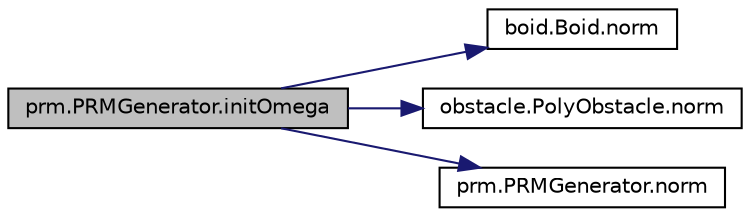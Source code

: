 digraph "prm.PRMGenerator.initOmega"
{
  edge [fontname="Helvetica",fontsize="10",labelfontname="Helvetica",labelfontsize="10"];
  node [fontname="Helvetica",fontsize="10",shape=record];
  rankdir="LR";
  Node1 [label="prm.PRMGenerator.initOmega",height=0.2,width=0.4,color="black", fillcolor="grey75", style="filled" fontcolor="black"];
  Node1 -> Node2 [color="midnightblue",fontsize="10",style="solid",fontname="Helvetica"];
  Node2 [label="boid.Boid.norm",height=0.2,width=0.4,color="black", fillcolor="white", style="filled",URL="$classboid_1_1Boid.html#a576c57d100aa5743d610de30bf1a2b2c",tooltip="Gets the distance between two points. "];
  Node1 -> Node3 [color="midnightblue",fontsize="10",style="solid",fontname="Helvetica"];
  Node3 [label="obstacle.PolyObstacle.norm",height=0.2,width=0.4,color="black", fillcolor="white", style="filled",URL="$classobstacle_1_1PolyObstacle.html#a3392ccb4d22e752b0f150af354b16862",tooltip="Gets the Eulidean distance between p1 and p2. "];
  Node1 -> Node4 [color="midnightblue",fontsize="10",style="solid",fontname="Helvetica"];
  Node4 [label="prm.PRMGenerator.norm",height=0.2,width=0.4,color="black", fillcolor="white", style="filled",URL="$classprm_1_1PRMGenerator.html#a652b3c0fa11645f351c23635d7e62dda",tooltip="Gets the distance between p1 and p2. "];
}
